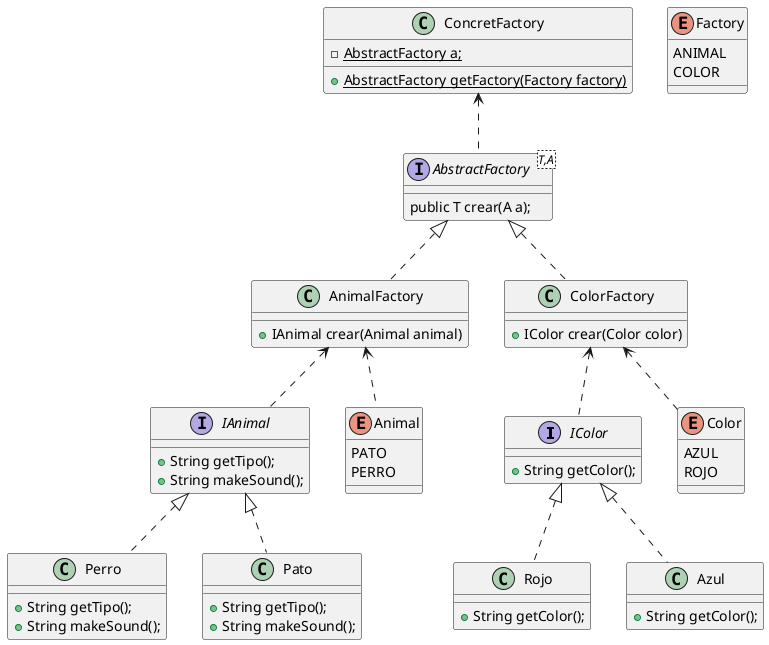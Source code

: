 @startuml
'https://plantuml.com/class-diagram
IColor <|.. Rojo
IColor <|.. Azul
IAnimal <|.. Perro
IAnimal <|.. Pato
AbstractFactory <|..AnimalFactory
AbstractFactory <|..ColorFactory
ConcretFactory <.. AbstractFactory

AnimalFactory <.. IAnimal
AnimalFactory <.. Animal

ColorFactory <.. IColor
ColorFactory <.. Color

interface AbstractFactory <T,A>{
 public T crear(A a);
}


class AnimalFactory {
+ IAnimal crear(Animal animal)
}

class ColorFactory {
+ IColor crear(Color color)

}

class ConcretFactory{
 - {static} AbstractFactory a;
 + {static} AbstractFactory getFactory(Factory factory)
}





interface IColor{
 + String getColor();
}

class Rojo {
 + String getColor();

}

class Azul {
 + String getColor();

}

interface IAnimal{
  + String getTipo();
  + String makeSound();
}

class Pato {
  + String getTipo();
  + String makeSound();
}

class Perro {
  + String getTipo();
  + String makeSound();
}


enum Animal {
PATO
PERRO
}

enum Color {
AZUL
ROJO
}

enum Factory {
ANIMAL
COLOR
}

@enduml